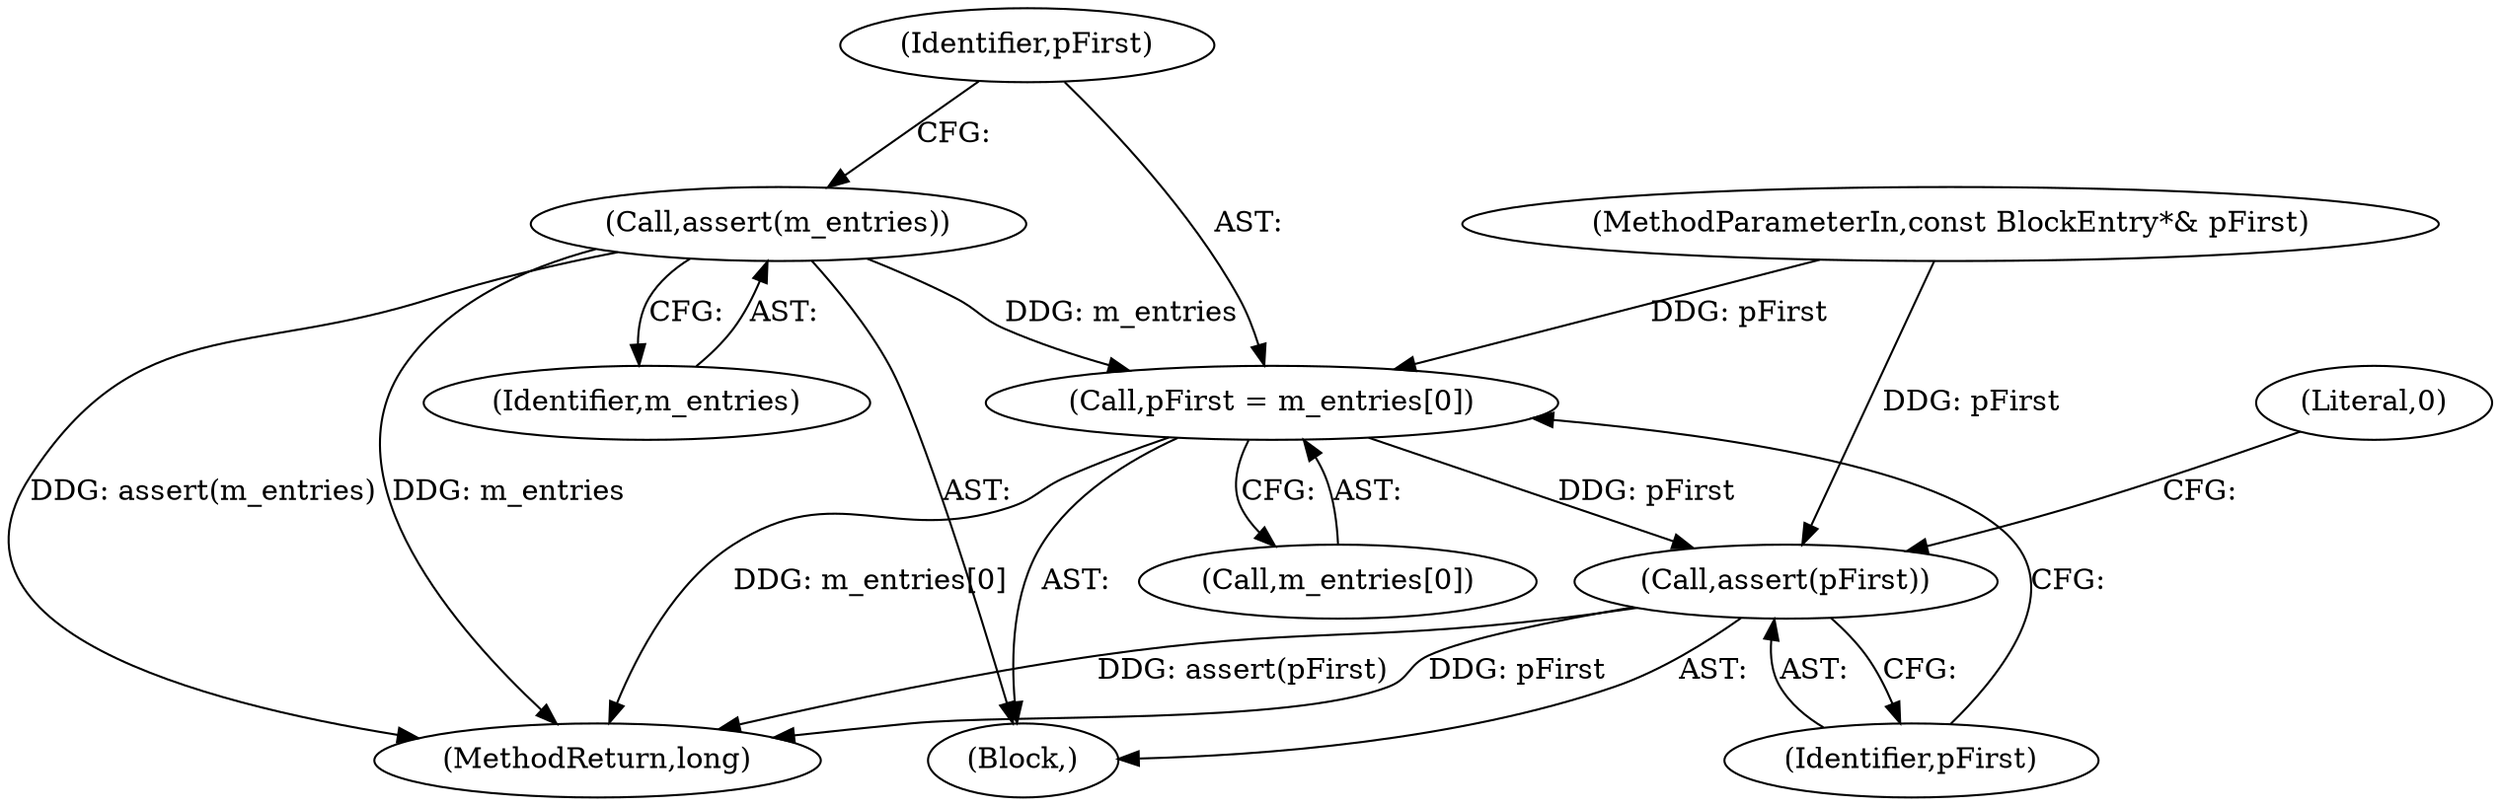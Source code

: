 digraph "1_Android_04839626ed859623901ebd3a5fd483982186b59d_82@API" {
"1000139" [label="(Call,assert(m_entries))"];
"1000141" [label="(Call,pFirst = m_entries[0])"];
"1000146" [label="(Call,assert(pFirst))"];
"1000150" [label="(MethodReturn,long)"];
"1000141" [label="(Call,pFirst = m_entries[0])"];
"1000146" [label="(Call,assert(pFirst))"];
"1000149" [label="(Literal,0)"];
"1000142" [label="(Identifier,pFirst)"];
"1000104" [label="(MethodParameterIn,const BlockEntry*& pFirst)"];
"1000143" [label="(Call,m_entries[0])"];
"1000105" [label="(Block,)"];
"1000140" [label="(Identifier,m_entries)"];
"1000147" [label="(Identifier,pFirst)"];
"1000139" [label="(Call,assert(m_entries))"];
"1000139" -> "1000105"  [label="AST: "];
"1000139" -> "1000140"  [label="CFG: "];
"1000140" -> "1000139"  [label="AST: "];
"1000142" -> "1000139"  [label="CFG: "];
"1000139" -> "1000150"  [label="DDG: m_entries"];
"1000139" -> "1000150"  [label="DDG: assert(m_entries)"];
"1000139" -> "1000141"  [label="DDG: m_entries"];
"1000141" -> "1000105"  [label="AST: "];
"1000141" -> "1000143"  [label="CFG: "];
"1000142" -> "1000141"  [label="AST: "];
"1000143" -> "1000141"  [label="AST: "];
"1000147" -> "1000141"  [label="CFG: "];
"1000141" -> "1000150"  [label="DDG: m_entries[0]"];
"1000104" -> "1000141"  [label="DDG: pFirst"];
"1000141" -> "1000146"  [label="DDG: pFirst"];
"1000146" -> "1000105"  [label="AST: "];
"1000146" -> "1000147"  [label="CFG: "];
"1000147" -> "1000146"  [label="AST: "];
"1000149" -> "1000146"  [label="CFG: "];
"1000146" -> "1000150"  [label="DDG: assert(pFirst)"];
"1000146" -> "1000150"  [label="DDG: pFirst"];
"1000104" -> "1000146"  [label="DDG: pFirst"];
}
